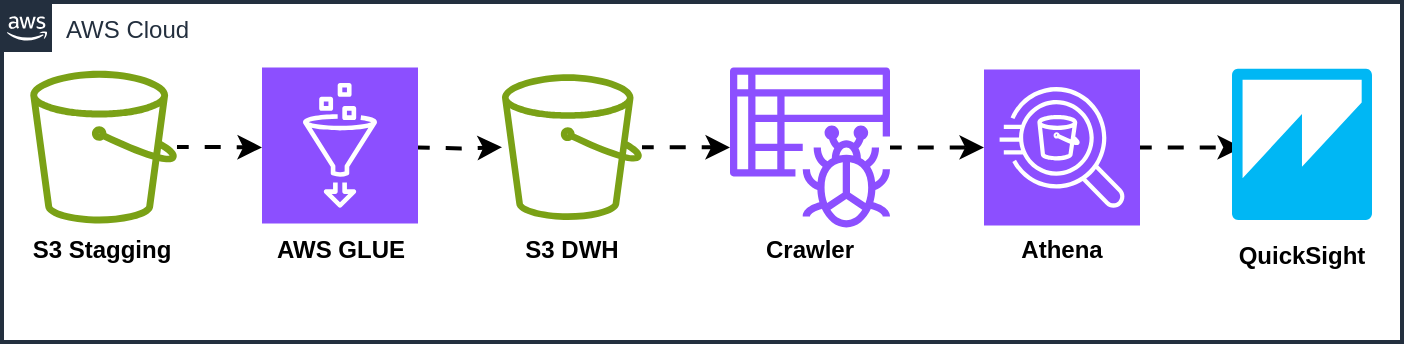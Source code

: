 <mxfile version="27.0.6">
  <diagram name="Page-1" id="Bkp5r6VrM8i4vGnkkPTx">
    <mxGraphModel grid="1" page="1" gridSize="10" guides="1" tooltips="1" connect="1" arrows="1" fold="1" pageScale="1" pageWidth="827" pageHeight="1169" math="0" shadow="0">
      <root>
        <mxCell id="0" />
        <mxCell id="1" parent="0" />
        <mxCell id="SKEvX-kX1AK4ZEtFTGuD-3" value="" style="sketch=0;outlineConnect=0;fontColor=#232F3E;gradientColor=none;fillColor=#7AA116;strokeColor=none;dashed=0;verticalLabelPosition=bottom;verticalAlign=top;align=center;html=1;fontSize=12;fontStyle=0;aspect=fixed;pointerEvents=1;shape=mxgraph.aws4.bucket;strokeWidth=2;" vertex="1" parent="1">
          <mxGeometry x="64.13" y="114.4" width="73.37" height="76.3" as="geometry" />
        </mxCell>
        <mxCell id="SKEvX-kX1AK4ZEtFTGuD-4" value="&lt;b&gt;S3 Stagging&lt;/b&gt;" style="text;html=1;align=center;verticalAlign=middle;whiteSpace=wrap;rounded=0;strokeWidth=2;" vertex="1" parent="1">
          <mxGeometry x="61.63" y="188.95" width="75.87" height="30" as="geometry" />
        </mxCell>
        <mxCell id="KFmFhAZbNiJQLVamwF7L-13" style="edgeStyle=orthogonalEdgeStyle;rounded=0;orthogonalLoop=1;jettySize=auto;html=1;flowAnimation=1;strokeWidth=2;" edge="1" parent="1" source="KFmFhAZbNiJQLVamwF7L-1" target="KFmFhAZbNiJQLVamwF7L-3">
          <mxGeometry relative="1" as="geometry" />
        </mxCell>
        <mxCell id="KFmFhAZbNiJQLVamwF7L-1" value="" style="sketch=0;outlineConnect=0;fontColor=#232F3E;gradientColor=none;fillColor=#7AA116;strokeColor=none;dashed=0;verticalLabelPosition=bottom;verticalAlign=top;align=center;html=1;fontSize=12;fontStyle=0;aspect=fixed;pointerEvents=1;shape=mxgraph.aws4.bucket;strokeWidth=2;" vertex="1" parent="1">
          <mxGeometry x="300" y="116.15" width="70" height="72.8" as="geometry" />
        </mxCell>
        <mxCell id="KFmFhAZbNiJQLVamwF7L-12" style="edgeStyle=orthogonalEdgeStyle;rounded=0;orthogonalLoop=1;jettySize=auto;html=1;flowAnimation=1;strokeWidth=2;" edge="1" parent="1" target="KFmFhAZbNiJQLVamwF7L-1">
          <mxGeometry relative="1" as="geometry">
            <mxPoint x="258" y="152.7" as="sourcePoint" />
          </mxGeometry>
        </mxCell>
        <mxCell id="KFmFhAZbNiJQLVamwF7L-3" value="" style="sketch=0;outlineConnect=0;fontColor=#232F3E;gradientColor=none;fillColor=#8C4FFF;strokeColor=none;dashed=0;verticalLabelPosition=bottom;verticalAlign=top;align=center;html=1;fontSize=12;fontStyle=0;aspect=fixed;pointerEvents=1;shape=mxgraph.aws4.glue_crawlers;strokeWidth=2;" vertex="1" parent="1">
          <mxGeometry x="414" y="112.7" width="80" height="80" as="geometry" />
        </mxCell>
        <mxCell id="KFmFhAZbNiJQLVamwF7L-9" style="edgeStyle=orthogonalEdgeStyle;rounded=0;orthogonalLoop=1;jettySize=auto;html=1;exitX=1;exitY=0.5;exitDx=0;exitDy=0;exitPerimeter=0;fontStyle=1;flowAnimation=1;strokeWidth=2;" edge="1" parent="1" source="KFmFhAZbNiJQLVamwF7L-5">
          <mxGeometry relative="1" as="geometry">
            <mxPoint x="670" y="152.7" as="targetPoint" />
          </mxGeometry>
        </mxCell>
        <mxCell id="KFmFhAZbNiJQLVamwF7L-10" style="edgeStyle=orthogonalEdgeStyle;rounded=0;orthogonalLoop=1;jettySize=auto;html=1;entryX=0;entryY=0.5;entryDx=0;entryDy=0;entryPerimeter=0;flowAnimation=1;strokeWidth=2;" edge="1" parent="1" source="KFmFhAZbNiJQLVamwF7L-3" target="KFmFhAZbNiJQLVamwF7L-5">
          <mxGeometry relative="1" as="geometry" />
        </mxCell>
        <mxCell id="KFmFhAZbNiJQLVamwF7L-11" style="edgeStyle=orthogonalEdgeStyle;rounded=0;orthogonalLoop=1;jettySize=auto;html=1;entryX=0;entryY=0.5;entryDx=0;entryDy=0;entryPerimeter=0;flowAnimation=1;strokeWidth=2;" edge="1" parent="1" source="SKEvX-kX1AK4ZEtFTGuD-3">
          <mxGeometry relative="1" as="geometry">
            <mxPoint x="180" y="152.7" as="targetPoint" />
          </mxGeometry>
        </mxCell>
        <mxCell id="KFmFhAZbNiJQLVamwF7L-14" value="&lt;b&gt;S3 DWH&lt;/b&gt;" style="text;html=1;align=center;verticalAlign=middle;whiteSpace=wrap;rounded=0;strokeWidth=2;" vertex="1" parent="1">
          <mxGeometry x="305" y="188.95" width="60" height="30" as="geometry" />
        </mxCell>
        <mxCell id="KFmFhAZbNiJQLVamwF7L-16" value="&lt;b&gt;Crawler&lt;/b&gt;" style="text;html=1;align=center;verticalAlign=middle;whiteSpace=wrap;rounded=0;strokeWidth=2;" vertex="1" parent="1">
          <mxGeometry x="424" y="188.95" width="60" height="30" as="geometry" />
        </mxCell>
        <mxCell id="KFmFhAZbNiJQLVamwF7L-19" value="" style="sketch=0;points=[[0,0,0],[0.25,0,0],[0.5,0,0],[0.75,0,0],[1,0,0],[0,1,0],[0.25,1,0],[0.5,1,0],[0.75,1,0],[1,1,0],[0,0.25,0],[0,0.5,0],[0,0.75,0],[1,0.25,0],[1,0.5,0],[1,0.75,0]];outlineConnect=0;fontColor=#232F3E;fillColor=#8C4FFF;strokeColor=#ffffff;dashed=0;verticalLabelPosition=bottom;verticalAlign=top;align=center;html=1;fontSize=12;fontStyle=0;aspect=fixed;shape=mxgraph.aws4.resourceIcon;resIcon=mxgraph.aws4.glue;strokeWidth=2;" vertex="1" parent="1">
          <mxGeometry x="180" y="112.7" width="78" height="78" as="geometry" />
        </mxCell>
        <mxCell id="KFmFhAZbNiJQLVamwF7L-22" value="&lt;b&gt;AWS GLUE&lt;/b&gt;" style="text;html=1;align=center;verticalAlign=middle;whiteSpace=wrap;rounded=0;strokeWidth=2;" vertex="1" parent="1">
          <mxGeometry x="184.5" y="188.95" width="69" height="30" as="geometry" />
        </mxCell>
        <mxCell id="KFmFhAZbNiJQLVamwF7L-24" value="AWS Cloud" style="points=[[0,0],[0.25,0],[0.5,0],[0.75,0],[1,0],[1,0.25],[1,0.5],[1,0.75],[1,1],[0.75,1],[0.5,1],[0.25,1],[0,1],[0,0.75],[0,0.5],[0,0.25]];outlineConnect=0;gradientColor=none;html=1;whiteSpace=wrap;fontSize=12;fontStyle=0;container=1;pointerEvents=0;collapsible=0;recursiveResize=0;shape=mxgraph.aws4.group;grIcon=mxgraph.aws4.group_aws_cloud_alt;strokeColor=#232F3E;fillColor=none;verticalAlign=top;align=left;spacingLeft=30;fontColor=#232F3E;dashed=0;strokeWidth=2;" vertex="1" parent="1">
          <mxGeometry x="50" y="80" width="700" height="170" as="geometry" />
        </mxCell>
        <mxCell id="KFmFhAZbNiJQLVamwF7L-5" value="" style="sketch=0;points=[[0,0,0],[0.25,0,0],[0.5,0,0],[0.75,0,0],[1,0,0],[0,1,0],[0.25,1,0],[0.5,1,0],[0.75,1,0],[1,1,0],[0,0.25,0],[0,0.5,0],[0,0.75,0],[1,0.25,0],[1,0.5,0],[1,0.75,0]];outlineConnect=0;fontColor=#232F3E;fillColor=#8C4FFF;strokeColor=#ffffff;dashed=0;verticalLabelPosition=bottom;verticalAlign=top;align=center;html=1;fontSize=12;fontStyle=0;aspect=fixed;shape=mxgraph.aws4.resourceIcon;resIcon=mxgraph.aws4.athena;strokeWidth=2;" vertex="1" parent="KFmFhAZbNiJQLVamwF7L-24">
          <mxGeometry x="491" y="33.7" width="78" height="78" as="geometry" />
        </mxCell>
        <mxCell id="KFmFhAZbNiJQLVamwF7L-20" value="" style="outlineConnect=0;dashed=0;verticalLabelPosition=bottom;verticalAlign=top;align=center;html=1;shape=mxgraph.aws3.quicksight;fillColor=#00B7F4;gradientColor=none;strokeWidth=2;" vertex="1" parent="KFmFhAZbNiJQLVamwF7L-24">
          <mxGeometry x="615" y="33.35" width="70" height="75.6" as="geometry" />
        </mxCell>
        <mxCell id="KFmFhAZbNiJQLVamwF7L-18" value="&lt;b&gt;Athena&lt;/b&gt;" style="text;html=1;align=center;verticalAlign=middle;whiteSpace=wrap;rounded=0;strokeWidth=2;" vertex="1" parent="KFmFhAZbNiJQLVamwF7L-24">
          <mxGeometry x="500" y="108.95" width="60" height="30" as="geometry" />
        </mxCell>
        <mxCell id="KFmFhAZbNiJQLVamwF7L-21" value="&lt;b&gt;QuickSight&lt;/b&gt;" style="text;html=1;align=center;verticalAlign=middle;whiteSpace=wrap;rounded=0;strokeWidth=2;" vertex="1" parent="KFmFhAZbNiJQLVamwF7L-24">
          <mxGeometry x="620" y="111.7" width="60" height="30" as="geometry" />
        </mxCell>
      </root>
    </mxGraphModel>
  </diagram>
</mxfile>
